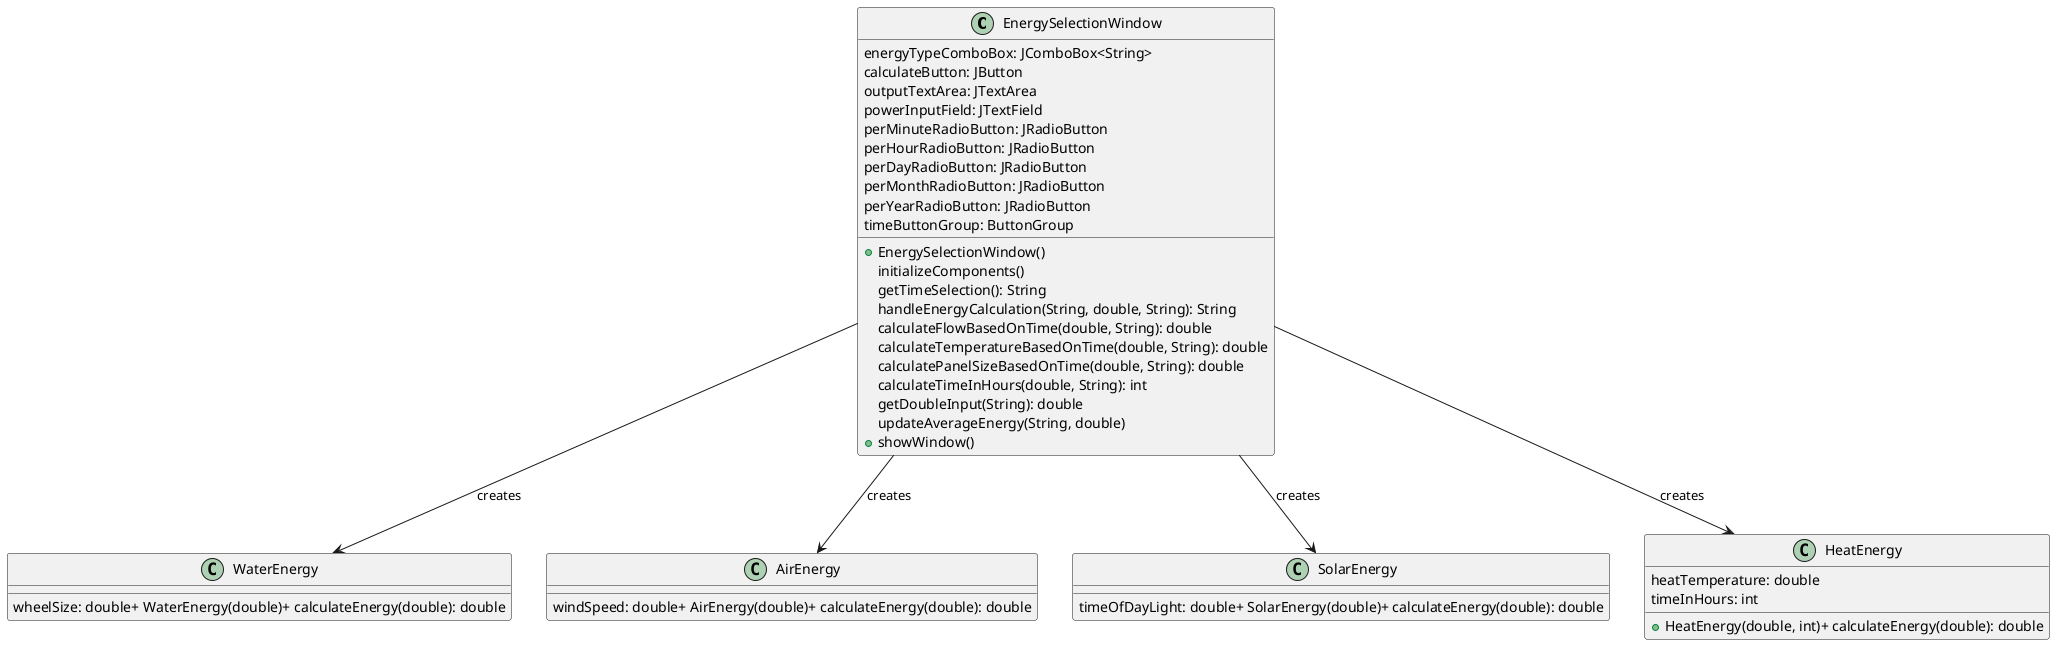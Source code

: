 @startuml

class EnergySelectionWindow {

energyTypeComboBox: JComboBox<String>
calculateButton: JButton
outputTextArea: JTextArea
powerInputField: JTextField
perMinuteRadioButton: JRadioButton
perHourRadioButton: JRadioButton
perDayRadioButton: JRadioButton
perMonthRadioButton: JRadioButton
perYearRadioButton: JRadioButton
timeButtonGroup: ButtonGroup
+ EnergySelectionWindow()
initializeComponents()
getTimeSelection(): String
handleEnergyCalculation(String, double, String): String
calculateFlowBasedOnTime(double, String): double
calculateTemperatureBasedOnTime(double, String): double
calculatePanelSizeBasedOnTime(double, String): double
calculateTimeInHours(double, String): int
getDoubleInput(String): double
updateAverageEnergy(String, double)
+ showWindow()
}

class WaterEnergy {

wheelSize: double+ WaterEnergy(double)+ calculateEnergy(double): double
}

class AirEnergy {

windSpeed: double+ AirEnergy(double)+ calculateEnergy(double): double
}

class SolarEnergy {

timeOfDayLight: double+ SolarEnergy(double)+ calculateEnergy(double): double
}

class HeatEnergy {

heatTemperature: double
timeInHours: int
+ HeatEnergy(double, int)+ calculateEnergy(double): double
}

EnergySelectionWindow --> WaterEnergy: creates
EnergySelectionWindow --> AirEnergy: creates
EnergySelectionWindow --> SolarEnergy: creates
EnergySelectionWindow --> HeatEnergy: creates

@enduml